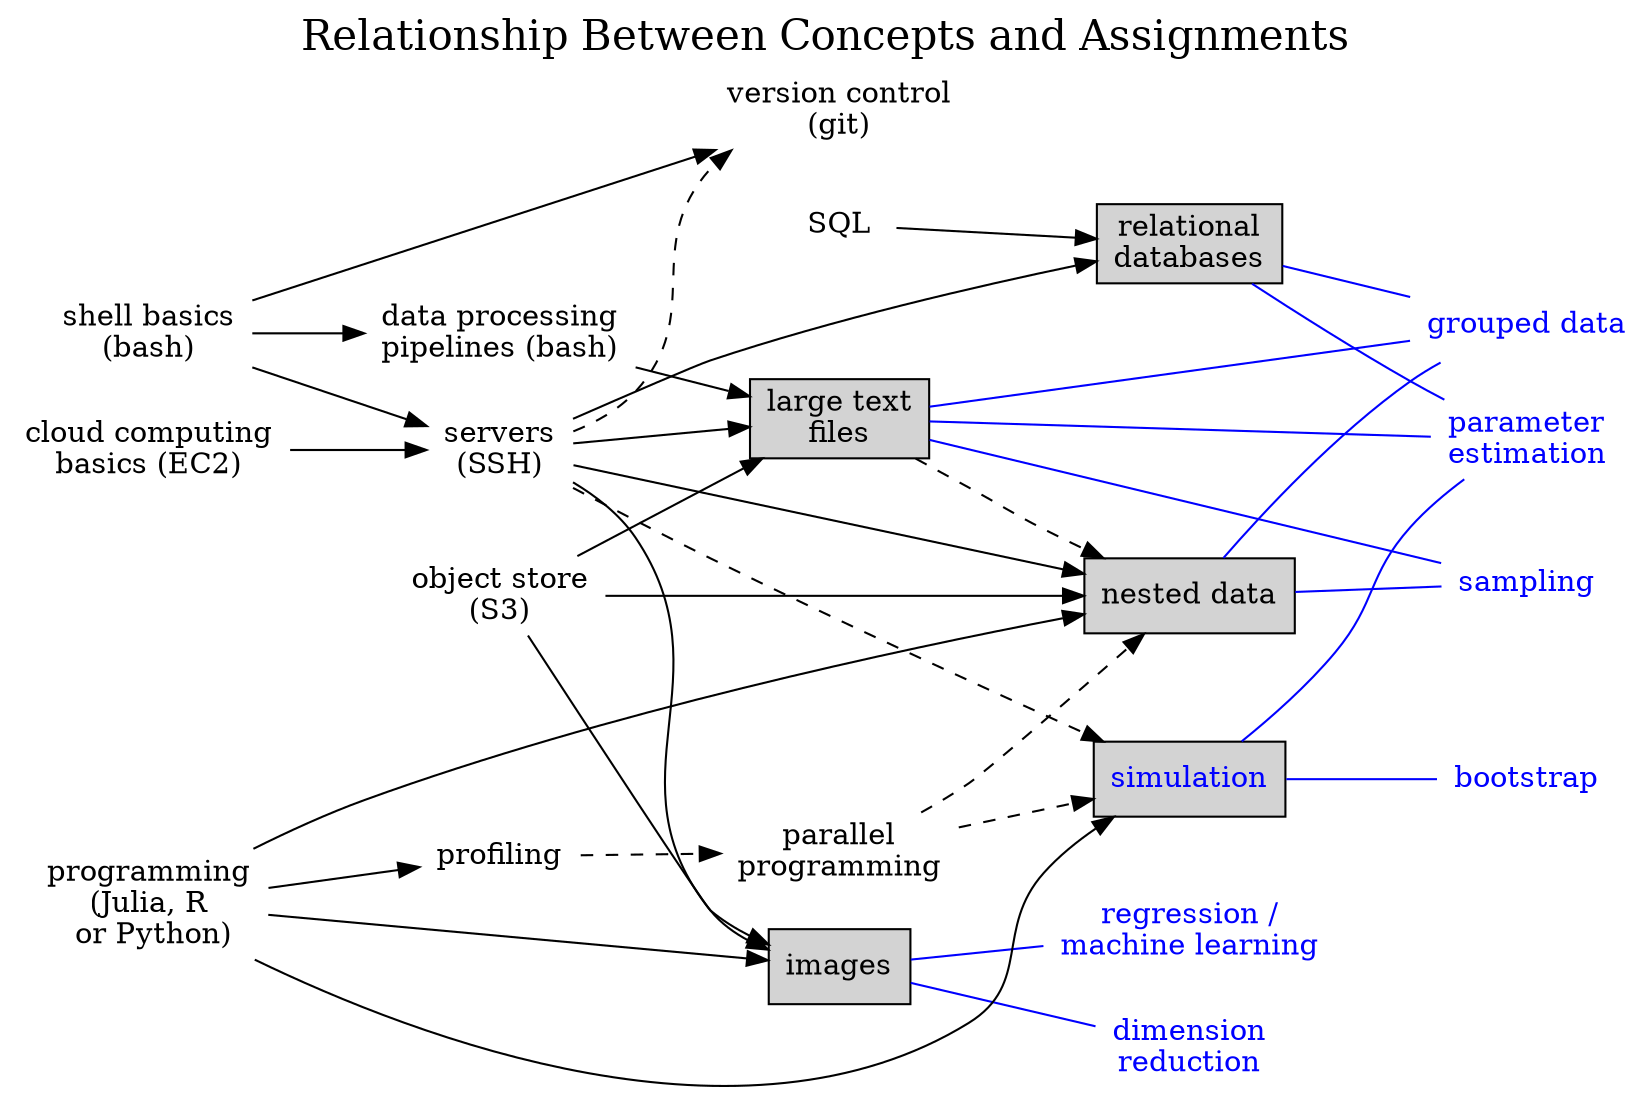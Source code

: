digraph {
rankdir = LR;
labelloc="t";
fontsize = 20;
label="Relationship Between Concepts and Assignments";

// assignments
node [shape = rectangle, style = filled]
large_text_files [label = "large text\nfiles"]
nested_data [label = "nested data"]
database [label = "relational\ndatabases"]
images [label = "images"]
simulation [label = "simulation", fontcolor = blue]

// tech skills
node [shape = none, style = unfilled]
shell_basics [label = "shell basics\n(bash)"]
shell_advanced [label = "data processing\n\pipelines (bash)"]
ssh [label = "servers\n(SSH)"]
git [label = "version control\n(git)"]
profiling
parallel [label = "parallel\nprogramming"]
ec2 [label = "cloud computing\nbasics (EC2)"]
sql [label = "SQL"]
s3 [label = "object store\n(S3)"]
programming [label = "programming\n(Julia, R\n or Python)"]

// statistical ideas
node [shape = none, fontcolor = blue]
sampling
bootstrap
ml [label = "regression /\nmachine learning"]
grouped [label = "grouped data"]
estimation [label = "parameter\nestimation"]
dim_reduce [label = "dimension\nreduction"]

// hard dependencies
shell_basics -> ssh
shell_basics -> git
shell_basics -> shell_advanced
shell_advanced -> large_text_files
ec2 -> ssh
sql -> database
s3 -> large_text_files
s3 -> nested_data
s3 -> images
ssh -> large_text_files
ssh -> nested_data
ssh -> images
ssh -> database
programming -> nested_data
programming -> profiling
programming -> images
programming -> simulation

// soft dependencies
edge [style = dashed]
parallel -> simulation
parallel -> nested_data
profiling -> parallel
large_text_files -> nested_data
ssh -> simulation
ssh -> git

// statistics
edge [style = solid, color = blue, dir = none]
large_text_files -> sampling
nested_data -> sampling
nested_data -> grouped
large_text_files -> grouped
large_text_files -> estimation
simulation -> bootstrap
simulation -> estimation
images -> ml
images -> dim_reduce
database -> grouped
database -> estimation
}
